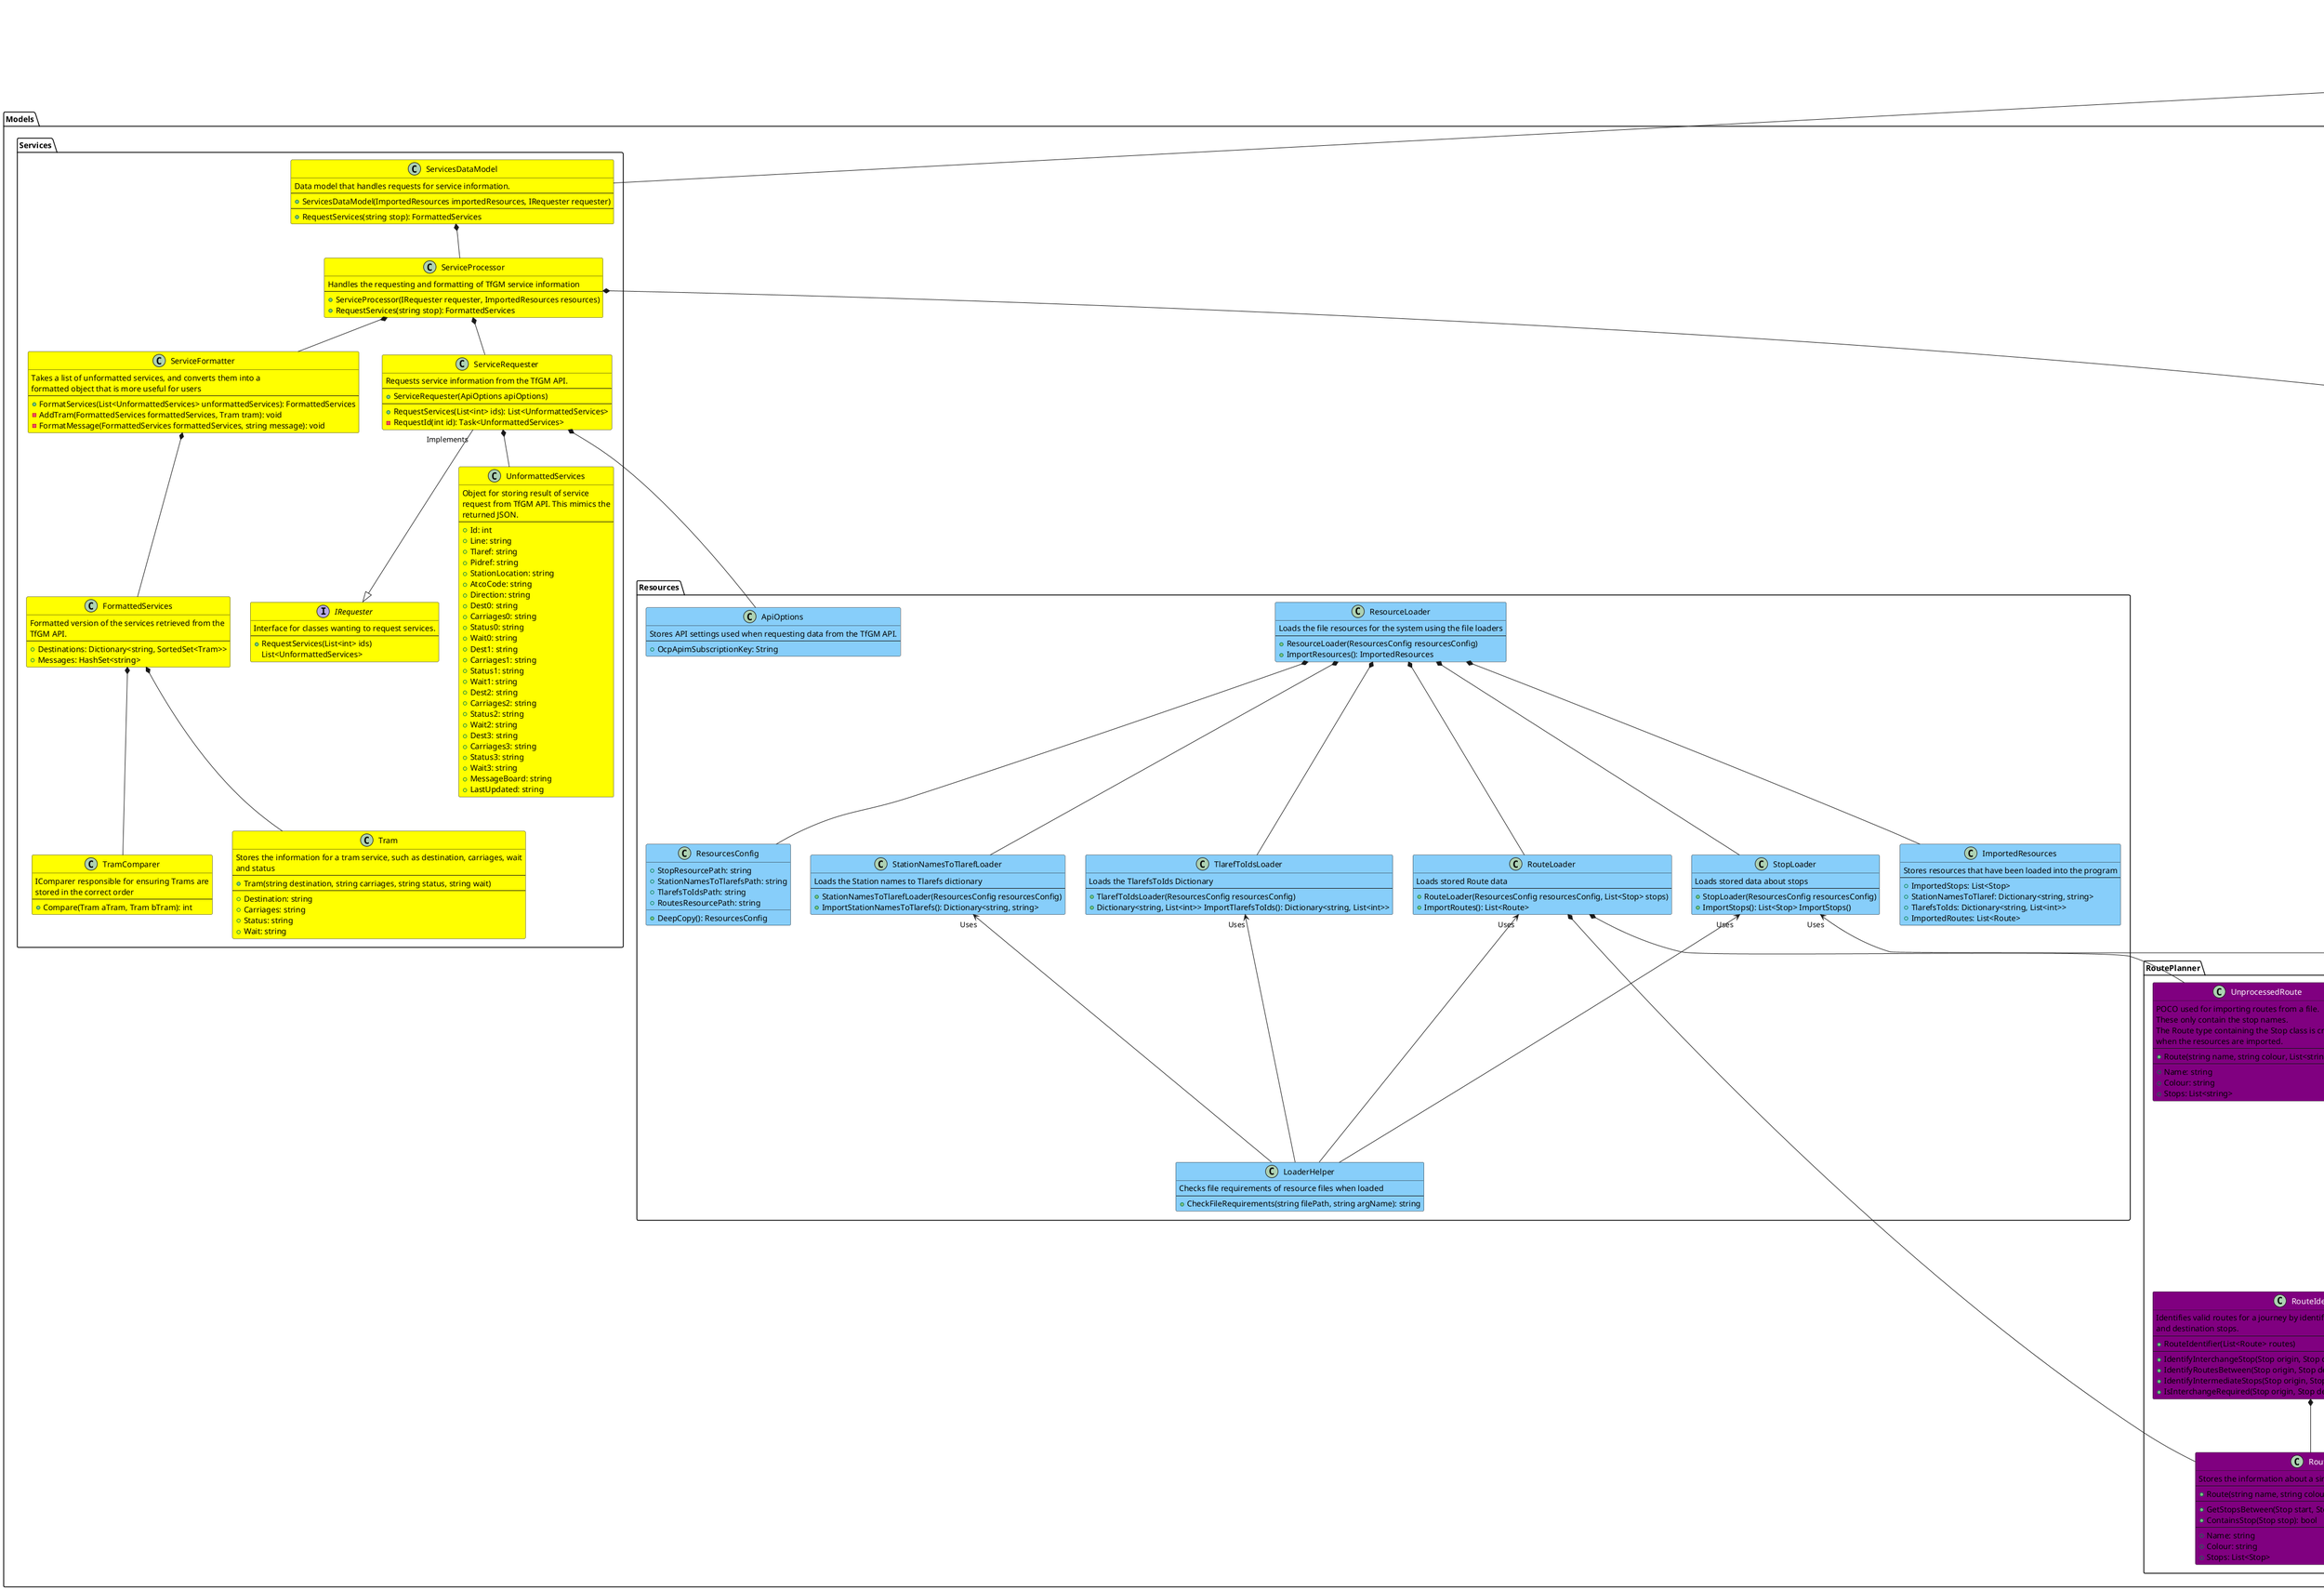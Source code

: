 @startuml TfGM-API-Wrapper
skinparam classFontColor automatic

'Models.RoutePlanner'
package Models.RoutePlanner {
Models.Resources.RouteLoader *-- Models.RoutePlanner.UnprocessedRoute
Models.RoutePlanner.RoutePlanner *-- Models.RoutePlanner.PlannedRoute
Models.RoutePlanner.RoutePlanner *-- Models.RoutePlanner.Route
Models.RoutePlanner.RoutePlanner *-- Models.RoutePlanner.RouteNotPossibleException
Models.RoutePlanner.RoutePlanner *-- Models.RoutePlanner.RouteIdentifier
Models.RoutePlanner.RouteIdentifier *-- Models.RoutePlanner.Route
Models.RoutePlanner.RoutePlannerDataModel *-- Models.Stops.StopLookup
Models.RoutePlanner.RoutePlannerDataModel *-- Models.RoutePlanner.RoutePlanner
Models.RoutePlanner.RoutePlanner "Implements" --|> Models.RoutePlanner.IRoutePlanner
}

class Models.RoutePlanner.RoutePlannerDataModel #Purple {
Data Model for Route planning requests
---
+ RoutePlannerDataModel(ImportedResources importedResources, IRoutePlanner routePlanner)
---
+ FindRoute(string origin, string destination): List<PlannedRoute>
}

class Models.RoutePlanner.Route #Purple {
Stores the information about a single Route
---
+ Route(string name, string colour, List<Stop> stops)
---
+ GetStopsBetween(Stop start, Stop destination): List<Stop>
+ ContainsStop(Stop stop): bool
---
+ Name: string
+ Colour: string
+ Stops: List<Stop>
}

class Models.RoutePlanner.UnprocessedRoute #Purple {
POCO used for importing routes from a file.
These only contain the stop names.
The Route type containing the Stop class is created 
when the resources are imported.
---
+ Route(string name, string colour, List<string> stops)
---
+ Name: string
+ Colour: string
+ Stops: List<string>
}

class Models.RoutePlanner.PlannedRoute #Purple {
Stores a possible route between an origin and destination
---
+ PlannedRoute()
---
+ OriginStop: Stop
+ DestinationStop: Stop
+ InterchangeStop: Stop
+ RouteFromOrigin: Route
+ RouteFromInterchange: Route
+ RequiresInterchange: bool
+ RouteDetails: string
}

class Models.RoutePlanner.RouteNotPossibleException  #Purple {
Thrown when a route between two stops 
cannot be generated
}

interface Models.RoutePlanner.IRoutePlanner #Purple {
Interface needed to be implemented for a 
route planner. 
---
+ FindRoute(Stop origin, Stop destination): List<PlannedRoute>
}

class Models.RoutePlanner.RouteIdentifier #Purple {
Identifies valid routes for a journey by identifying routes that include the start
and destination stops. 
---
+ RouteIdentifier(List<Route> routes)
---
+ IdentifyInterchangeStop(Stop origin, Stop destination): Stop
+ IdentifyRoutesBetween(Stop origin, Stop destination): List<Route>
+ IdentifyIntermediateStops(Stop origin, Stop destination, Route route): List<Stop>
+ IsInterchangeRequired(Stop origin, Stop destination): bool
}


class Models.RoutePlanner.RoutePlanner #Purple {
Identifies a route between two stops
---
+ RoutePlanner(List<Route> routes)
---
+ FindRoute(Stop origin, Stop destination): List<PlannedRoute>
}

'Models.Services' 
package Models.Services {
Models.Services.FormattedServices *-- Models.Services.Tram 
Models.Services.FormattedServices *-- Models.Services.TramComparer 
Models.Services.ServiceRequester "Implements" --|> Models.Services.IRequester
Models.Services.ServiceRequester *-- Models.Services.UnformattedServices
Models.Services.ServiceFormatter *-- Models.Services.FormattedServices
Models.Services.ServiceProcessor *-- Models.Services.ServiceRequester
Models.Services.ServiceProcessor *-- Models.Services.ServiceFormatter
Models.Services.ServiceProcessor *-- Models.Stops.StopLookup
Models.Services.ServicesDataModel *-- Models.Services.ServiceProcessor
}

class Models.Services.ServicesDataModel #Yellow {
Data model that handles requests for service information.
---
+ ServicesDataModel(ImportedResources importedResources, IRequester requester)
---
+ RequestServices(string stop): FormattedServices
}

class Models.Services.Tram #Yellow{
Stores the information for a tram service, such as destination, carriages, wait
and status
---
+ Tram(string destination, string carriages, string status, string wait)
---
+ Destination: string
+ Carriages: string
+ Status: string
+ Wait: string
}

class Models.Services.FormattedServices #Yellow{
Formatted version of the services retrieved from the 
TfGM API.
---
+ Destinations: Dictionary<string, SortedSet<Tram>>
+ Messages: HashSet<string>
}

class Models.Services.TramComparer #Yellow {
IComparer responsible for ensuring Trams are 
stored in the correct order
---
+ Compare(Tram aTram, Tram bTram): int
}

interface Models.Services.IRequester #Yellow{
Interface for classes wanting to request services.
---
+ RequestServices(List<int> ids)
List<UnformattedServices> 
}

class Models.Services.UnformattedServices #Yellow {
Object for storing result of service
request from TfGM API. This mimics the
returned JSON.
---
+ Id: int
+ Line: string
+ Tlaref: string
+ Pidref: string
+ StationLocation: string
+ AtcoCode: string
+ Direction: string
+ Dest0: string
+ Carriages0: string 
+ Status0: string 
+ Wait0: string
+ Dest1: string 
+ Carriages1: string 
+ Status1: string
+ Wait1: string
+ Dest2: string
+ Carriages2: string
+ Status2: string
+ Wait2: string
+ Dest3: string
+ Carriages3: string
+ Status3: string
+ Wait3: string
+ MessageBoard: string
+ LastUpdated: string
}
class Models.Services.ServiceRequester #Yellow {
Requests service information from the TfGM API.
---
+ ServiceRequester(ApiOptions apiOptions)
---
+ RequestServices(List<int> ids): List<UnformattedServices> 
- RequestId(int id): Task<UnformattedServices> 
}

class Models.Services.ServiceFormatter #Yellow {
Takes a list of unformatted services, and converts them into a 
formatted object that is more useful for users
---
+ FormatServices(List<UnformattedServices> unformattedServices): FormattedServices 
- AddTram(FormattedServices formattedServices, Tram tram): void 
- FormatMessage(FormattedServices formattedServices, string message): void
}

class Models.Services.ServiceProcessor #Yellow {
Handles the requesting and formatting of TfGM service information 
---
+ ServiceProcessor(IRequester requester, ImportedResources resources)
+ RequestServices(string stop): FormattedServices 
} 

'Models.Stops'
package Models.Stops {
Models.Stops.StopLookup *-- Models.Stops.Stop
Models.Stops.StopLookup *-- Models.Stops.StopNotFoundException
}

class Models.Stops.StopsDataModel #Orange {
Data model for processing stops related requests.
---
+ StopsDataModel(ImportedResources importedResources)
---
GetStops(): List<Stop> 
}

class Models.Stops.StopLookup #Orange {
Looks up the Stop Information for a given stop name 
or TLAREF.
---
+ StopLookup(ImportedResources importedResources)
+ TlarefLookup(string tlaref): List<int> 
+ StationNameLookup(string stationName): List<int> 
+ LookupIDs(string value): List<int> 
+ IdentifyStop(string value): Stop
}

class Models.Stops.StopNotFoundException #Orange {
Exception thrown when a stop could not be identified
}

class Models.Stops.Stop #Orange{
POCO for storing Stop information 
---
+ StopName: string
+ Tlaref: string
+ Ids: ArrayList
+ AtcoCode: string
+ Latitude: string
+ Longitude: string
+ Street: string
+ RoadCrossing: string
+ Line: string
+ StopZone: string
}

'Models.Resources'
package Models.Resources {
Models.Resources.StopLoader "Uses" <--- Models.Resources.LoaderHelper
Models.Resources.StationNamesToTlarefLoader "Uses" <--- Models.Resources.LoaderHelper
Models.Resources.TlarefToIdsLoader "Uses" <--- Models.Resources.LoaderHelper
Models.Resources.RouteLoader "Uses" <--- Models.Resources.LoaderHelper
Models.Resources.StopLoader "Uses" <--- Models.Stops.Stop
Models.Resources.ResourceLoader *-- Models.Resources.ImportedResources
Models.Resources.ResourceLoader *-- Models.Resources.StopLoader
Models.Resources.ResourceLoader *-- Models.Resources.StationNamesToTlarefLoader
Models.Resources.ResourceLoader *-- Models.Resources.TlarefToIdsLoader
Models.Resources.ResourceLoader *-- Models.Resources.RouteLoader
Models.Resources.RouteLoader *-- Models.RoutePlanner.Route
Models.Resources.ResourceLoader *-- Models.Resources.ResourcesConfig
Models.Services.ServiceRequester *-- Models.Resources.ApiOptions 
}

class Models.Resources.ApiOptions #LightSkyBlue {
Stores API settings used when requesting data from the TfGM API.
---
+ OcpApimSubscriptionKey: String
}

class Models.Resources.LoaderHelper #LightSkyBlue {
Checks file requirements of resource files when loaded
---
+ CheckFileRequirements(string filePath, string argName): string
}

class Models.Resources.ImportedResources #LightSkyBlue {
Stores resources that have been loaded into the program
---
+ ImportedStops: List<Stop>
+ StationNamesToTlaref: Dictionary<string, string> 
+ TlarefsToIds: Dictionary<string, List<int>> 
+ ImportedRoutes: List<Route>
}

class Models.Resources.TlarefToIdsLoader #LightSkyBlue {
Loads the TlarefsToIds Dictionary
---
+ TlarefToIdsLoader(ResourcesConfig resourcesConfig)
+ Dictionary<string, List<int>> ImportTlarefsToIds(): Dictionary<string, List<int>> 
}

class Models.Resources.RouteLoader #LightSkyBlue {
Loads stored Route data
----
+ RouteLoader(ResourcesConfig resourcesConfig, List<Stop> stops)
+ ImportRoutes(): List<Route>
}

class Models.Resources.StationNamesToTlarefLoader #LightSkyBlue {
Loads the Station names to Tlarefs dictionary
---
+ StationNamesToTlarefLoader(ResourcesConfig resourcesConfig)
+ ImportStationNamesToTlarefs(): Dictionary<string, string> 
}

class Models.Resources.StopLoader #LightSkyBlue {
Loads stored data about stops
---
+ StopLoader(ResourcesConfig resourcesConfig)
+ ImportStops(): List<Stop> ImportStops()
} 

class Models.Resources.ResourceLoader #LightSkyBlue {
Loads the file resources for the system using the file loaders
---
+ ResourceLoader(ResourcesConfig resourcesConfig)
+ ImportResources(): ImportedResources
}

class Models.Resources.ResourcesConfig #LightSkyBlue {
+ StopResourcePath: string
+ StationNamesToTlarefsPath: string
+ TlarefsToIdsPath: string
+ RoutesResourcePath: string
+ DeepCopy(): ResourcesConfig
}

'Controllers
package Controllers {
Controllers.StopsController "Uses" <-- Models.Stops.StopsDataModel
Controllers.ServiceController "Uses" <-- Models.Services.ServicesDataModel
Controllers.RoutePlannerController "Uses" <-- Models.RoutePlanner.RoutePlannerDataModel
}

class Controllers.RoutePlannerController #HoneyDew {
Controller for handling requests for planning RoutesResourcePath
---
+ RoutePlannerController(IRoutePlannerDataModel)
---
+ FindRoute(string origin, string destination): IActionResult
}

class Controllers.ServiceController #HoneyDew{
Controller for handling requests for service information
---
+ ServiceController(IServiceDataModel serviceDataModel)
---
+ GetService(string stop): IActionResult 
}

class Controllers.StopsController #HoneyDew {
Controller for handling requests for stop information
---
+ StopsController(IStopsDataModel)
---
+ GetAllStops(): IActionResult 
}

@enduml
